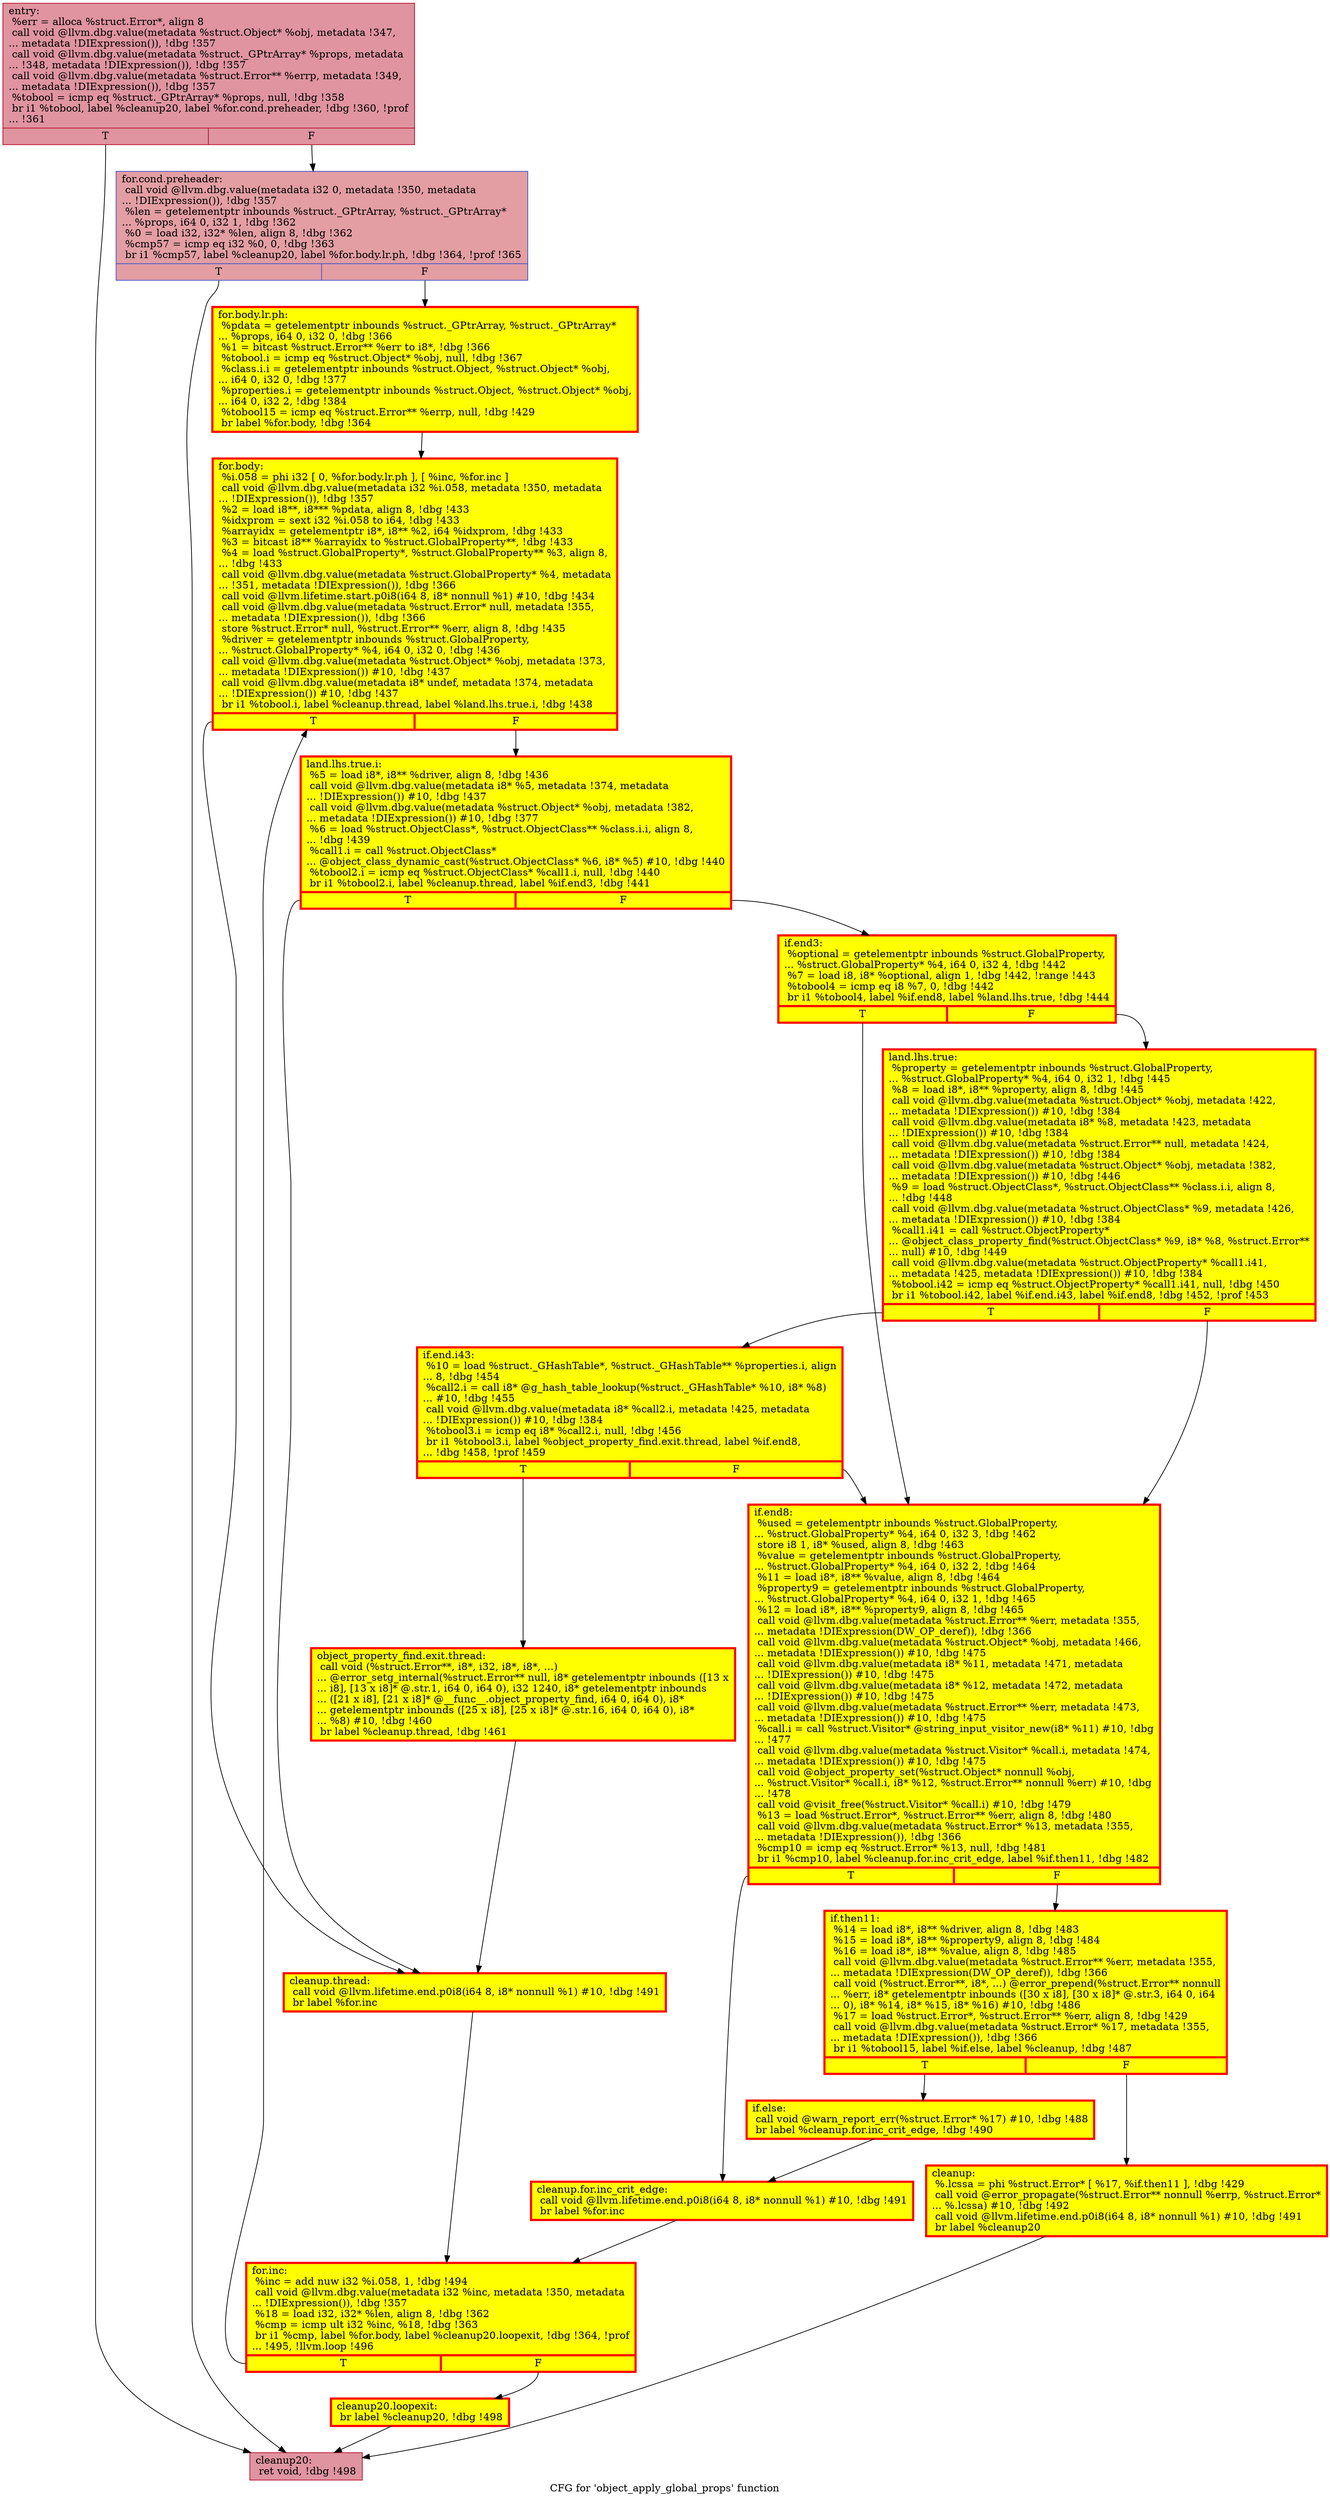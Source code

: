 digraph "CFG for 'object_apply_global_props' function" {
	label="CFG for 'object_apply_global_props' function";

	Node0x55ee224f63f0 [shape=record,color="#b70d28ff", style=filled, fillcolor="#b70d2870",label="{entry:\l  %err = alloca %struct.Error*, align 8\l  call void @llvm.dbg.value(metadata %struct.Object* %obj, metadata !347,\l... metadata !DIExpression()), !dbg !357\l  call void @llvm.dbg.value(metadata %struct._GPtrArray* %props, metadata\l... !348, metadata !DIExpression()), !dbg !357\l  call void @llvm.dbg.value(metadata %struct.Error** %errp, metadata !349,\l... metadata !DIExpression()), !dbg !357\l  %tobool = icmp eq %struct._GPtrArray* %props, null, !dbg !358\l  br i1 %tobool, label %cleanup20, label %for.cond.preheader, !dbg !360, !prof\l... !361\l|{<s0>T|<s1>F}}"];
	Node0x55ee224f63f0:s0 -> Node0x55ee223832b0;
	Node0x55ee224f63f0:s1 -> Node0x55ee22a3a9c0;
	Node0x55ee22a3a9c0 [shape=record,color="#3d50c3ff", style=filled, fillcolor="#be242e70",label="{for.cond.preheader:                               \l  call void @llvm.dbg.value(metadata i32 0, metadata !350, metadata\l... !DIExpression()), !dbg !357\l  %len = getelementptr inbounds %struct._GPtrArray, %struct._GPtrArray*\l... %props, i64 0, i32 1, !dbg !362\l  %0 = load i32, i32* %len, align 8, !dbg !362\l  %cmp57 = icmp eq i32 %0, 0, !dbg !363\l  br i1 %cmp57, label %cleanup20, label %for.body.lr.ph, !dbg !364, !prof !365\l|{<s0>T|<s1>F}}"];
	Node0x55ee22a3a9c0:s0 -> Node0x55ee223832b0;
	Node0x55ee22a3a9c0:s1 -> Node0x55ee22607370;
	Node0x55ee22607370 [shape=record,penwidth=3.0, style="filled", color="red", fillcolor="yellow",label="{for.body.lr.ph:                                   \l  %pdata = getelementptr inbounds %struct._GPtrArray, %struct._GPtrArray*\l... %props, i64 0, i32 0, !dbg !366\l  %1 = bitcast %struct.Error** %err to i8*, !dbg !366\l  %tobool.i = icmp eq %struct.Object* %obj, null, !dbg !367\l  %class.i.i = getelementptr inbounds %struct.Object, %struct.Object* %obj,\l... i64 0, i32 0, !dbg !377\l  %properties.i = getelementptr inbounds %struct.Object, %struct.Object* %obj,\l... i64 0, i32 2, !dbg !384\l  %tobool15 = icmp eq %struct.Error** %errp, null, !dbg !429\l  br label %for.body, !dbg !364\l}"];
	Node0x55ee22607370 -> Node0x55ee22383a80;
	Node0x55ee22383a80 [shape=record,penwidth=3.0, style="filled", color="red", fillcolor="yellow",label="{for.body:                                         \l  %i.058 = phi i32 [ 0, %for.body.lr.ph ], [ %inc, %for.inc ]\l  call void @llvm.dbg.value(metadata i32 %i.058, metadata !350, metadata\l... !DIExpression()), !dbg !357\l  %2 = load i8**, i8*** %pdata, align 8, !dbg !433\l  %idxprom = sext i32 %i.058 to i64, !dbg !433\l  %arrayidx = getelementptr i8*, i8** %2, i64 %idxprom, !dbg !433\l  %3 = bitcast i8** %arrayidx to %struct.GlobalProperty**, !dbg !433\l  %4 = load %struct.GlobalProperty*, %struct.GlobalProperty** %3, align 8,\l... !dbg !433\l  call void @llvm.dbg.value(metadata %struct.GlobalProperty* %4, metadata\l... !351, metadata !DIExpression()), !dbg !366\l  call void @llvm.lifetime.start.p0i8(i64 8, i8* nonnull %1) #10, !dbg !434\l  call void @llvm.dbg.value(metadata %struct.Error* null, metadata !355,\l... metadata !DIExpression()), !dbg !366\l  store %struct.Error* null, %struct.Error** %err, align 8, !dbg !435\l  %driver = getelementptr inbounds %struct.GlobalProperty,\l... %struct.GlobalProperty* %4, i64 0, i32 0, !dbg !436\l  call void @llvm.dbg.value(metadata %struct.Object* %obj, metadata !373,\l... metadata !DIExpression()) #10, !dbg !437\l  call void @llvm.dbg.value(metadata i8* undef, metadata !374, metadata\l... !DIExpression()) #10, !dbg !437\l  br i1 %tobool.i, label %cleanup.thread, label %land.lhs.true.i, !dbg !438\l|{<s0>T|<s1>F}}"];
	Node0x55ee22383a80:s0 -> Node0x55ee229e8a00;
	Node0x55ee22383a80:s1 -> Node0x55ee227d4b00;
	Node0x55ee227d4b00 [shape=record,penwidth=3.0, style="filled", color="red", fillcolor="yellow",label="{land.lhs.true.i:                                  \l  %5 = load i8*, i8** %driver, align 8, !dbg !436\l  call void @llvm.dbg.value(metadata i8* %5, metadata !374, metadata\l... !DIExpression()) #10, !dbg !437\l  call void @llvm.dbg.value(metadata %struct.Object* %obj, metadata !382,\l... metadata !DIExpression()) #10, !dbg !377\l  %6 = load %struct.ObjectClass*, %struct.ObjectClass** %class.i.i, align 8,\l... !dbg !439\l  %call1.i = call %struct.ObjectClass*\l... @object_class_dynamic_cast(%struct.ObjectClass* %6, i8* %5) #10, !dbg !440\l  %tobool2.i = icmp eq %struct.ObjectClass* %call1.i, null, !dbg !440\l  br i1 %tobool2.i, label %cleanup.thread, label %if.end3, !dbg !441\l|{<s0>T|<s1>F}}"];
	Node0x55ee227d4b00:s0 -> Node0x55ee229e8a00;
	Node0x55ee227d4b00:s1 -> Node0x55ee22385b80;
	Node0x55ee22385b80 [shape=record,penwidth=3.0, style="filled", color="red", fillcolor="yellow",label="{if.end3:                                          \l  %optional = getelementptr inbounds %struct.GlobalProperty,\l... %struct.GlobalProperty* %4, i64 0, i32 4, !dbg !442\l  %7 = load i8, i8* %optional, align 1, !dbg !442, !range !443\l  %tobool4 = icmp eq i8 %7, 0, !dbg !442\l  br i1 %tobool4, label %if.end8, label %land.lhs.true, !dbg !444\l|{<s0>T|<s1>F}}"];
	Node0x55ee22385b80:s0 -> Node0x55ee22513de0;
	Node0x55ee22385b80:s1 -> Node0x55ee22513e30;
	Node0x55ee22513e30 [shape=record,penwidth=3.0, style="filled", color="red", fillcolor="yellow",label="{land.lhs.true:                                    \l  %property = getelementptr inbounds %struct.GlobalProperty,\l... %struct.GlobalProperty* %4, i64 0, i32 1, !dbg !445\l  %8 = load i8*, i8** %property, align 8, !dbg !445\l  call void @llvm.dbg.value(metadata %struct.Object* %obj, metadata !422,\l... metadata !DIExpression()) #10, !dbg !384\l  call void @llvm.dbg.value(metadata i8* %8, metadata !423, metadata\l... !DIExpression()) #10, !dbg !384\l  call void @llvm.dbg.value(metadata %struct.Error** null, metadata !424,\l... metadata !DIExpression()) #10, !dbg !384\l  call void @llvm.dbg.value(metadata %struct.Object* %obj, metadata !382,\l... metadata !DIExpression()) #10, !dbg !446\l  %9 = load %struct.ObjectClass*, %struct.ObjectClass** %class.i.i, align 8,\l... !dbg !448\l  call void @llvm.dbg.value(metadata %struct.ObjectClass* %9, metadata !426,\l... metadata !DIExpression()) #10, !dbg !384\l  %call1.i41 = call %struct.ObjectProperty*\l... @object_class_property_find(%struct.ObjectClass* %9, i8* %8, %struct.Error**\l... null) #10, !dbg !449\l  call void @llvm.dbg.value(metadata %struct.ObjectProperty* %call1.i41,\l... metadata !425, metadata !DIExpression()) #10, !dbg !384\l  %tobool.i42 = icmp eq %struct.ObjectProperty* %call1.i41, null, !dbg !450\l  br i1 %tobool.i42, label %if.end.i43, label %if.end8, !dbg !452, !prof !453\l|{<s0>T|<s1>F}}"];
	Node0x55ee22513e30:s0 -> Node0x55ee22a23050;
	Node0x55ee22513e30:s1 -> Node0x55ee22513de0;
	Node0x55ee22a23050 [shape=record,penwidth=3.0, style="filled", color="red", fillcolor="yellow",label="{if.end.i43:                                       \l  %10 = load %struct._GHashTable*, %struct._GHashTable** %properties.i, align\l... 8, !dbg !454\l  %call2.i = call i8* @g_hash_table_lookup(%struct._GHashTable* %10, i8* %8)\l... #10, !dbg !455\l  call void @llvm.dbg.value(metadata i8* %call2.i, metadata !425, metadata\l... !DIExpression()) #10, !dbg !384\l  %tobool3.i = icmp eq i8* %call2.i, null, !dbg !456\l  br i1 %tobool3.i, label %object_property_find.exit.thread, label %if.end8,\l... !dbg !458, !prof !459\l|{<s0>T|<s1>F}}"];
	Node0x55ee22a23050:s0 -> Node0x55ee2279ead0;
	Node0x55ee22a23050:s1 -> Node0x55ee22513de0;
	Node0x55ee2279ead0 [shape=record,penwidth=3.0, style="filled", color="red", fillcolor="yellow",label="{object_property_find.exit.thread:                 \l  call void (%struct.Error**, i8*, i32, i8*, i8*, ...)\l... @error_setg_internal(%struct.Error** null, i8* getelementptr inbounds ([13 x\l... i8], [13 x i8]* @.str.1, i64 0, i64 0), i32 1240, i8* getelementptr inbounds\l... ([21 x i8], [21 x i8]* @__func__.object_property_find, i64 0, i64 0), i8*\l... getelementptr inbounds ([25 x i8], [25 x i8]* @.str.16, i64 0, i64 0), i8*\l... %8) #10, !dbg !460\l  br label %cleanup.thread, !dbg !461\l}"];
	Node0x55ee2279ead0 -> Node0x55ee229e8a00;
	Node0x55ee22513de0 [shape=record,penwidth=3.0, style="filled", color="red", fillcolor="yellow",label="{if.end8:                                          \l  %used = getelementptr inbounds %struct.GlobalProperty,\l... %struct.GlobalProperty* %4, i64 0, i32 3, !dbg !462\l  store i8 1, i8* %used, align 8, !dbg !463\l  %value = getelementptr inbounds %struct.GlobalProperty,\l... %struct.GlobalProperty* %4, i64 0, i32 2, !dbg !464\l  %11 = load i8*, i8** %value, align 8, !dbg !464\l  %property9 = getelementptr inbounds %struct.GlobalProperty,\l... %struct.GlobalProperty* %4, i64 0, i32 1, !dbg !465\l  %12 = load i8*, i8** %property9, align 8, !dbg !465\l  call void @llvm.dbg.value(metadata %struct.Error** %err, metadata !355,\l... metadata !DIExpression(DW_OP_deref)), !dbg !366\l  call void @llvm.dbg.value(metadata %struct.Object* %obj, metadata !466,\l... metadata !DIExpression()) #10, !dbg !475\l  call void @llvm.dbg.value(metadata i8* %11, metadata !471, metadata\l... !DIExpression()) #10, !dbg !475\l  call void @llvm.dbg.value(metadata i8* %12, metadata !472, metadata\l... !DIExpression()) #10, !dbg !475\l  call void @llvm.dbg.value(metadata %struct.Error** %err, metadata !473,\l... metadata !DIExpression()) #10, !dbg !475\l  %call.i = call %struct.Visitor* @string_input_visitor_new(i8* %11) #10, !dbg\l... !477\l  call void @llvm.dbg.value(metadata %struct.Visitor* %call.i, metadata !474,\l... metadata !DIExpression()) #10, !dbg !475\l  call void @object_property_set(%struct.Object* nonnull %obj,\l... %struct.Visitor* %call.i, i8* %12, %struct.Error** nonnull %err) #10, !dbg\l... !478\l  call void @visit_free(%struct.Visitor* %call.i) #10, !dbg !479\l  %13 = load %struct.Error*, %struct.Error** %err, align 8, !dbg !480\l  call void @llvm.dbg.value(metadata %struct.Error* %13, metadata !355,\l... metadata !DIExpression()), !dbg !366\l  %cmp10 = icmp eq %struct.Error* %13, null, !dbg !481\l  br i1 %cmp10, label %cleanup.for.inc_crit_edge, label %if.then11, !dbg !482\l|{<s0>T|<s1>F}}"];
	Node0x55ee22513de0:s0 -> Node0x55ee223c4750;
	Node0x55ee22513de0:s1 -> Node0x55ee2251c520;
	Node0x55ee2251c520 [shape=record,penwidth=3.0, style="filled", color="red", fillcolor="yellow",label="{if.then11:                                        \l  %14 = load i8*, i8** %driver, align 8, !dbg !483\l  %15 = load i8*, i8** %property9, align 8, !dbg !484\l  %16 = load i8*, i8** %value, align 8, !dbg !485\l  call void @llvm.dbg.value(metadata %struct.Error** %err, metadata !355,\l... metadata !DIExpression(DW_OP_deref)), !dbg !366\l  call void (%struct.Error**, i8*, ...) @error_prepend(%struct.Error** nonnull\l... %err, i8* getelementptr inbounds ([30 x i8], [30 x i8]* @.str.3, i64 0, i64\l... 0), i8* %14, i8* %15, i8* %16) #10, !dbg !486\l  %17 = load %struct.Error*, %struct.Error** %err, align 8, !dbg !429\l  call void @llvm.dbg.value(metadata %struct.Error* %17, metadata !355,\l... metadata !DIExpression()), !dbg !366\l  br i1 %tobool15, label %if.else, label %cleanup, !dbg !487\l|{<s0>T|<s1>F}}"];
	Node0x55ee2251c520:s0 -> Node0x55ee2251fc20;
	Node0x55ee2251c520:s1 -> Node0x55ee224f18f0;
	Node0x55ee2251fc20 [shape=record,penwidth=3.0, style="filled", color="red", fillcolor="yellow",label="{if.else:                                          \l  call void @warn_report_err(%struct.Error* %17) #10, !dbg !488\l  br label %cleanup.for.inc_crit_edge, !dbg !490\l}"];
	Node0x55ee2251fc20 -> Node0x55ee223c4750;
	Node0x55ee229e8a00 [shape=record,penwidth=3.0, style="filled", color="red", fillcolor="yellow",label="{cleanup.thread:                                   \l  call void @llvm.lifetime.end.p0i8(i64 8, i8* nonnull %1) #10, !dbg !491\l  br label %for.inc\l}"];
	Node0x55ee229e8a00 -> Node0x55ee223839d0;
	Node0x55ee224f18f0 [shape=record,penwidth=3.0, style="filled", color="red", fillcolor="yellow",label="{cleanup:                                          \l  %.lcssa = phi %struct.Error* [ %17, %if.then11 ], !dbg !429\l  call void @error_propagate(%struct.Error** nonnull %errp, %struct.Error*\l... %.lcssa) #10, !dbg !492\l  call void @llvm.lifetime.end.p0i8(i64 8, i8* nonnull %1) #10, !dbg !491\l  br label %cleanup20\l}"];
	Node0x55ee224f18f0 -> Node0x55ee223832b0;
	Node0x55ee223c4750 [shape=record,penwidth=3.0, style="filled", color="red", fillcolor="yellow",label="{cleanup.for.inc_crit_edge:                        \l  call void @llvm.lifetime.end.p0i8(i64 8, i8* nonnull %1) #10, !dbg !491\l  br label %for.inc\l}"];
	Node0x55ee223c4750 -> Node0x55ee223839d0;
	Node0x55ee223839d0 [shape=record,penwidth=3.0, style="filled", color="red", fillcolor="yellow",label="{for.inc:                                          \l  %inc = add nuw i32 %i.058, 1, !dbg !494\l  call void @llvm.dbg.value(metadata i32 %inc, metadata !350, metadata\l... !DIExpression()), !dbg !357\l  %18 = load i32, i32* %len, align 8, !dbg !362\l  %cmp = icmp ult i32 %inc, %18, !dbg !363\l  br i1 %cmp, label %for.body, label %cleanup20.loopexit, !dbg !364, !prof\l... !495, !llvm.loop !496\l|{<s0>T|<s1>F}}"];
	Node0x55ee223839d0:s0 -> Node0x55ee22383a80;
	Node0x55ee223839d0:s1 -> Node0x55ee2259c590;
	Node0x55ee2259c590 [shape=record,penwidth=3.0, style="filled", color="red", fillcolor="yellow",label="{cleanup20.loopexit:                               \l  br label %cleanup20, !dbg !498\l}"];
	Node0x55ee2259c590 -> Node0x55ee223832b0;
	Node0x55ee223832b0 [shape=record,color="#b70d28ff", style=filled, fillcolor="#b70d2870",label="{cleanup20:                                        \l  ret void, !dbg !498\l}"];
}

